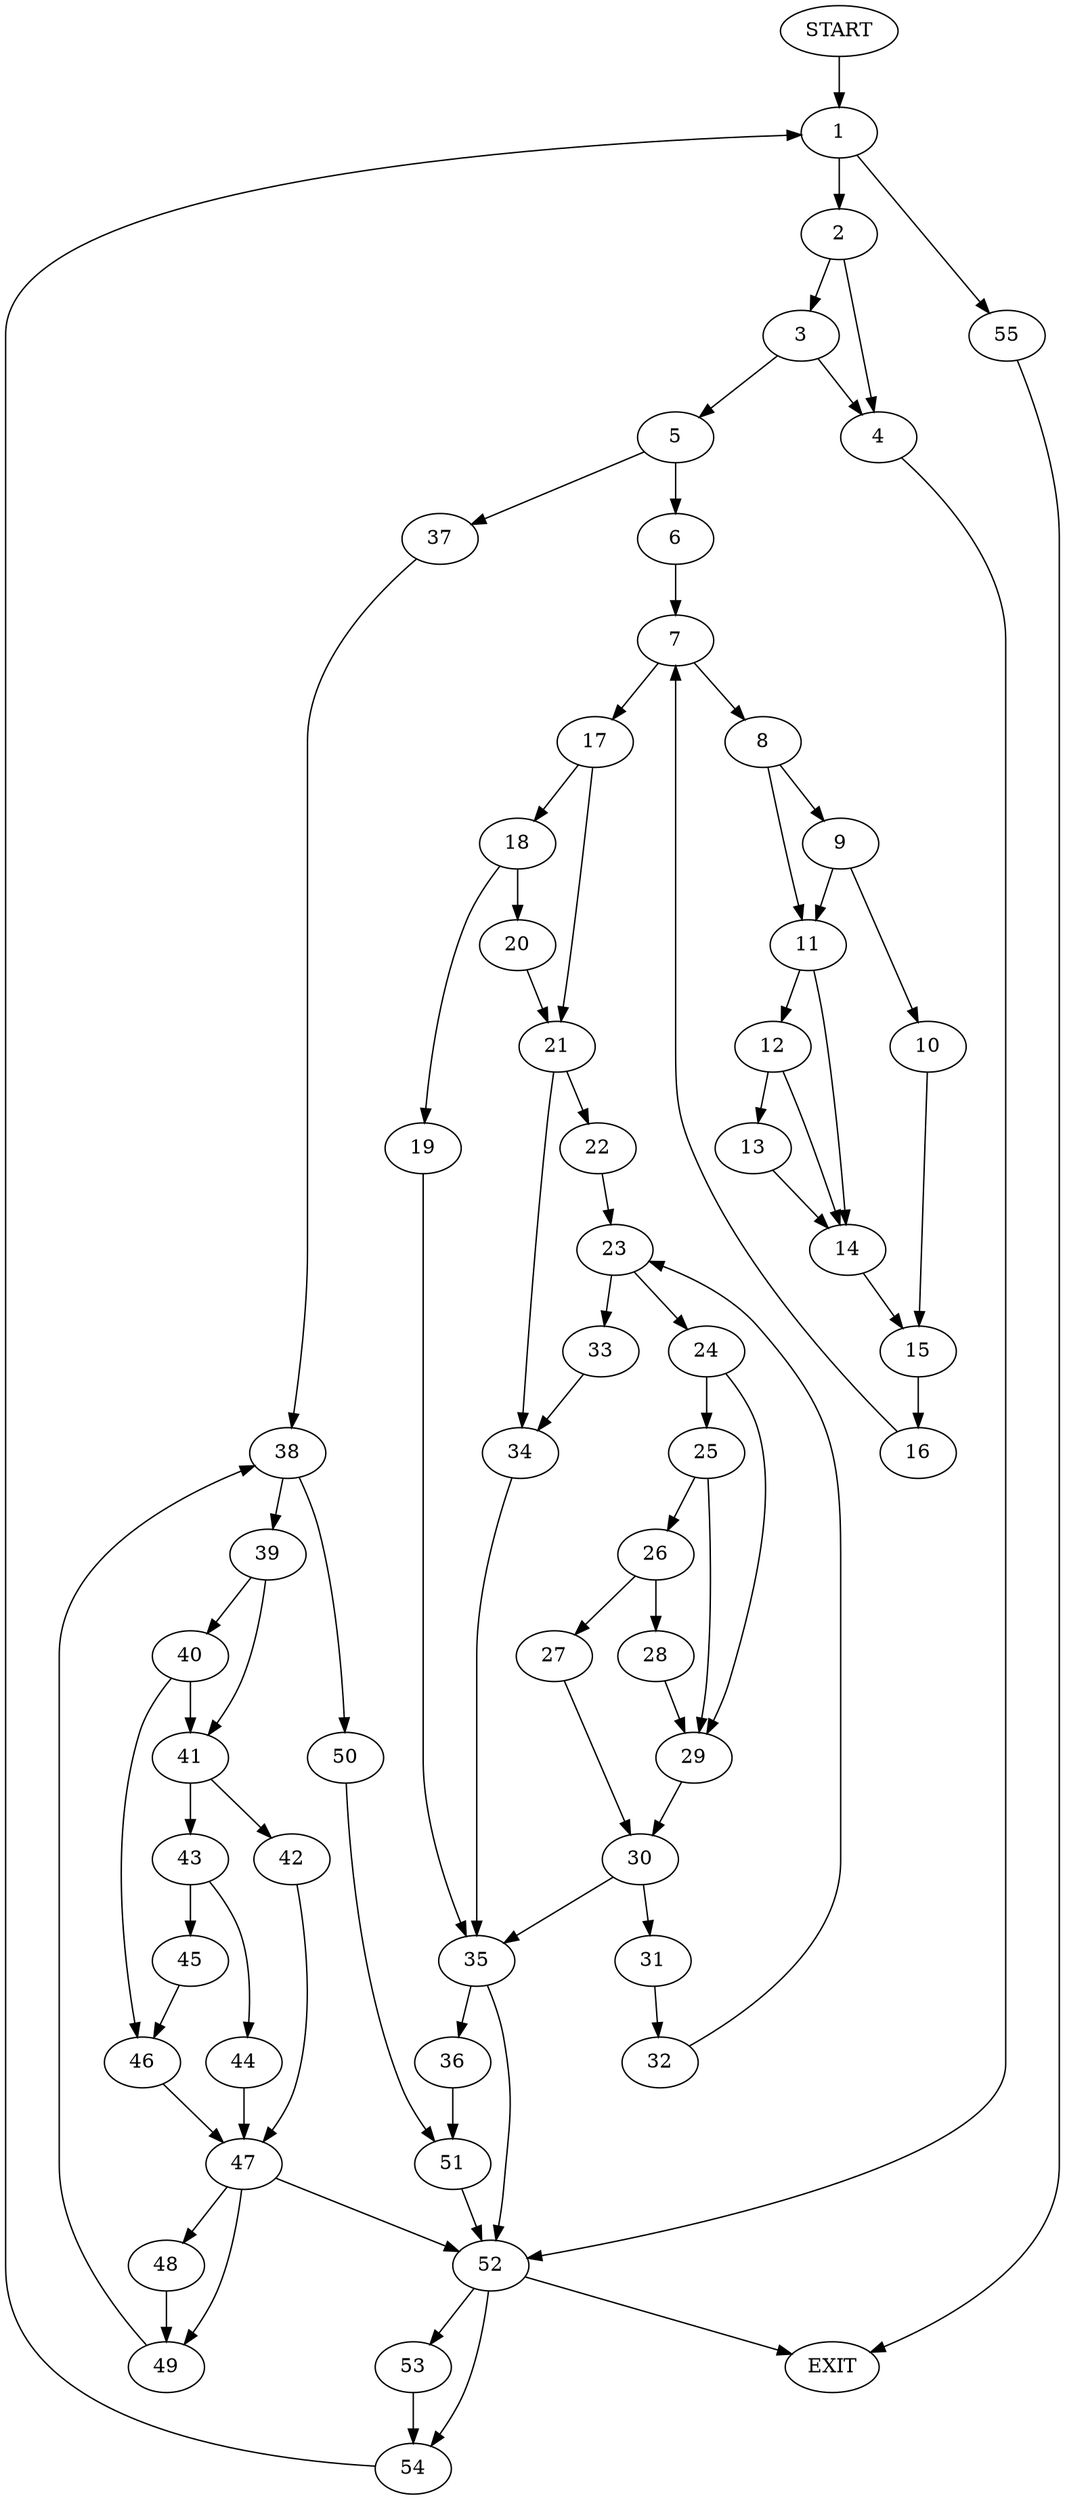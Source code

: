 digraph { 
0 [label="START"];
1;
2;
3;
4;
5;
6;
7;
8;
9;
10;
11;
12;
13;
14;
15;
16;
17;
18;
19;
20;
21;
22;
23;
24;
25;
26;
27;
28;
29;
30;
31;
32;
33;
34;
35;
36;
37;
38;
39;
40;
41;
42;
43;
44;
45;
46;
47;
48;
49;
50;
51;
52;
53;
54;
55;
56[label="EXIT"];
0 -> 1;
1 -> 2;
1 -> 55;
2 -> 4;
2 -> 3;
3 -> 4;
3 -> 5;
4 -> 52;
5 -> 6;
5 -> 37;
6 -> 7;
7 -> 8;
7 -> 17;
8 -> 9;
8 -> 11;
9 -> 10;
9 -> 11;
10 -> 15;
11 -> 12;
11 -> 14;
12 -> 13;
12 -> 14;
13 -> 14;
14 -> 15;
15 -> 16;
16 -> 7;
17 -> 18;
17 -> 21;
18 -> 19;
18 -> 20;
19 -> 35;
20 -> 21;
21 -> 22;
21 -> 34;
22 -> 23;
23 -> 24;
23 -> 33;
24 -> 29;
24 -> 25;
25 -> 29;
25 -> 26;
26 -> 27;
26 -> 28;
27 -> 30;
28 -> 29;
29 -> 30;
30 -> 35;
30 -> 31;
31 -> 32;
32 -> 23;
33 -> 34;
34 -> 35;
35 -> 52;
35 -> 36;
36 -> 51;
37 -> 38;
38 -> 39;
38 -> 50;
39 -> 41;
39 -> 40;
40 -> 41;
40 -> 46;
41 -> 42;
41 -> 43;
42 -> 47;
43 -> 44;
43 -> 45;
44 -> 47;
45 -> 46;
46 -> 47;
47 -> 52;
47 -> 48;
47:s2 -> 49;
48 -> 49;
49 -> 38;
50 -> 51;
51 -> 52;
52 -> 56;
52 -> 53;
52:s2 -> 54;
53 -> 54;
54 -> 1;
55 -> 56;
}